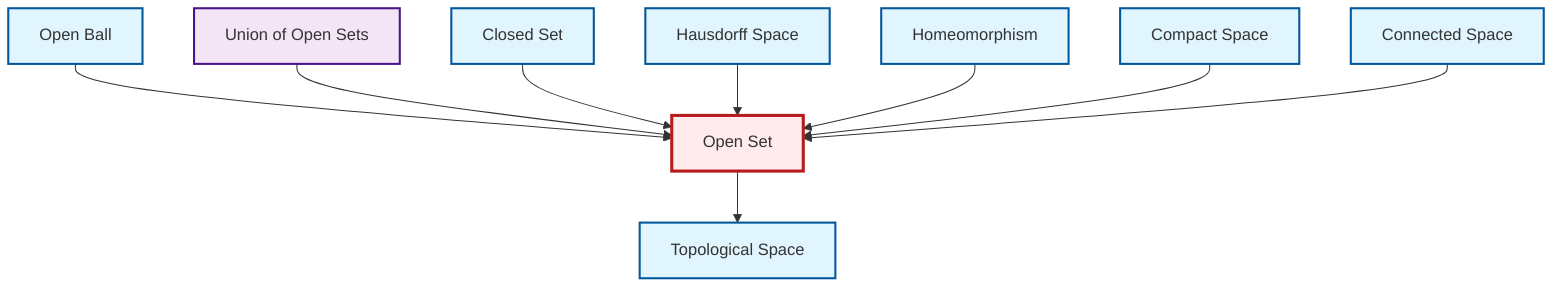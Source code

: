 graph TD
    classDef definition fill:#e1f5fe,stroke:#01579b,stroke-width:2px
    classDef theorem fill:#f3e5f5,stroke:#4a148c,stroke-width:2px
    classDef axiom fill:#fff3e0,stroke:#e65100,stroke-width:2px
    classDef example fill:#e8f5e9,stroke:#1b5e20,stroke-width:2px
    classDef current fill:#ffebee,stroke:#b71c1c,stroke-width:3px
    def-topological-space["Topological Space"]:::definition
    def-open-set["Open Set"]:::definition
    def-compact["Compact Space"]:::definition
    def-homeomorphism["Homeomorphism"]:::definition
    def-open-ball["Open Ball"]:::definition
    def-closed-set["Closed Set"]:::definition
    thm-union-open-sets["Union of Open Sets"]:::theorem
    def-hausdorff["Hausdorff Space"]:::definition
    def-connected["Connected Space"]:::definition
    def-open-ball --> def-open-set
    thm-union-open-sets --> def-open-set
    def-closed-set --> def-open-set
    def-hausdorff --> def-open-set
    def-homeomorphism --> def-open-set
    def-open-set --> def-topological-space
    def-compact --> def-open-set
    def-connected --> def-open-set
    class def-open-set current